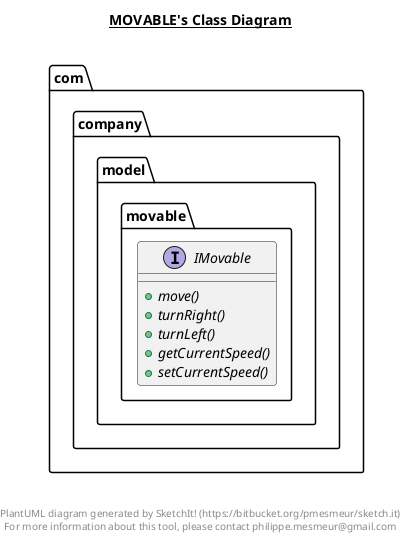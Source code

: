@startuml

title __MOVABLE's Class Diagram__\n

  package com.company.model.movable {
    interface IMovable {
        {abstract} + move()
        {abstract} + turnRight()
        {abstract} + turnLeft()
        {abstract} + getCurrentSpeed()
        {abstract} + setCurrentSpeed()
    }
  }
  



right footer


PlantUML diagram generated by SketchIt! (https://bitbucket.org/pmesmeur/sketch.it)
For more information about this tool, please contact philippe.mesmeur@gmail.com
endfooter

@enduml
